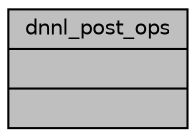 digraph "dnnl_post_ops"
{
 // LATEX_PDF_SIZE
  edge [fontname="Helvetica",fontsize="10",labelfontname="Helvetica",labelfontsize="10"];
  node [fontname="Helvetica",fontsize="10",shape=record];
  Node1 [label="{dnnl_post_ops\n||}",height=0.2,width=0.4,color="black", fillcolor="grey75", style="filled", fontcolor="black",tooltip="An opaque structure for a chain of post operations."];
}
